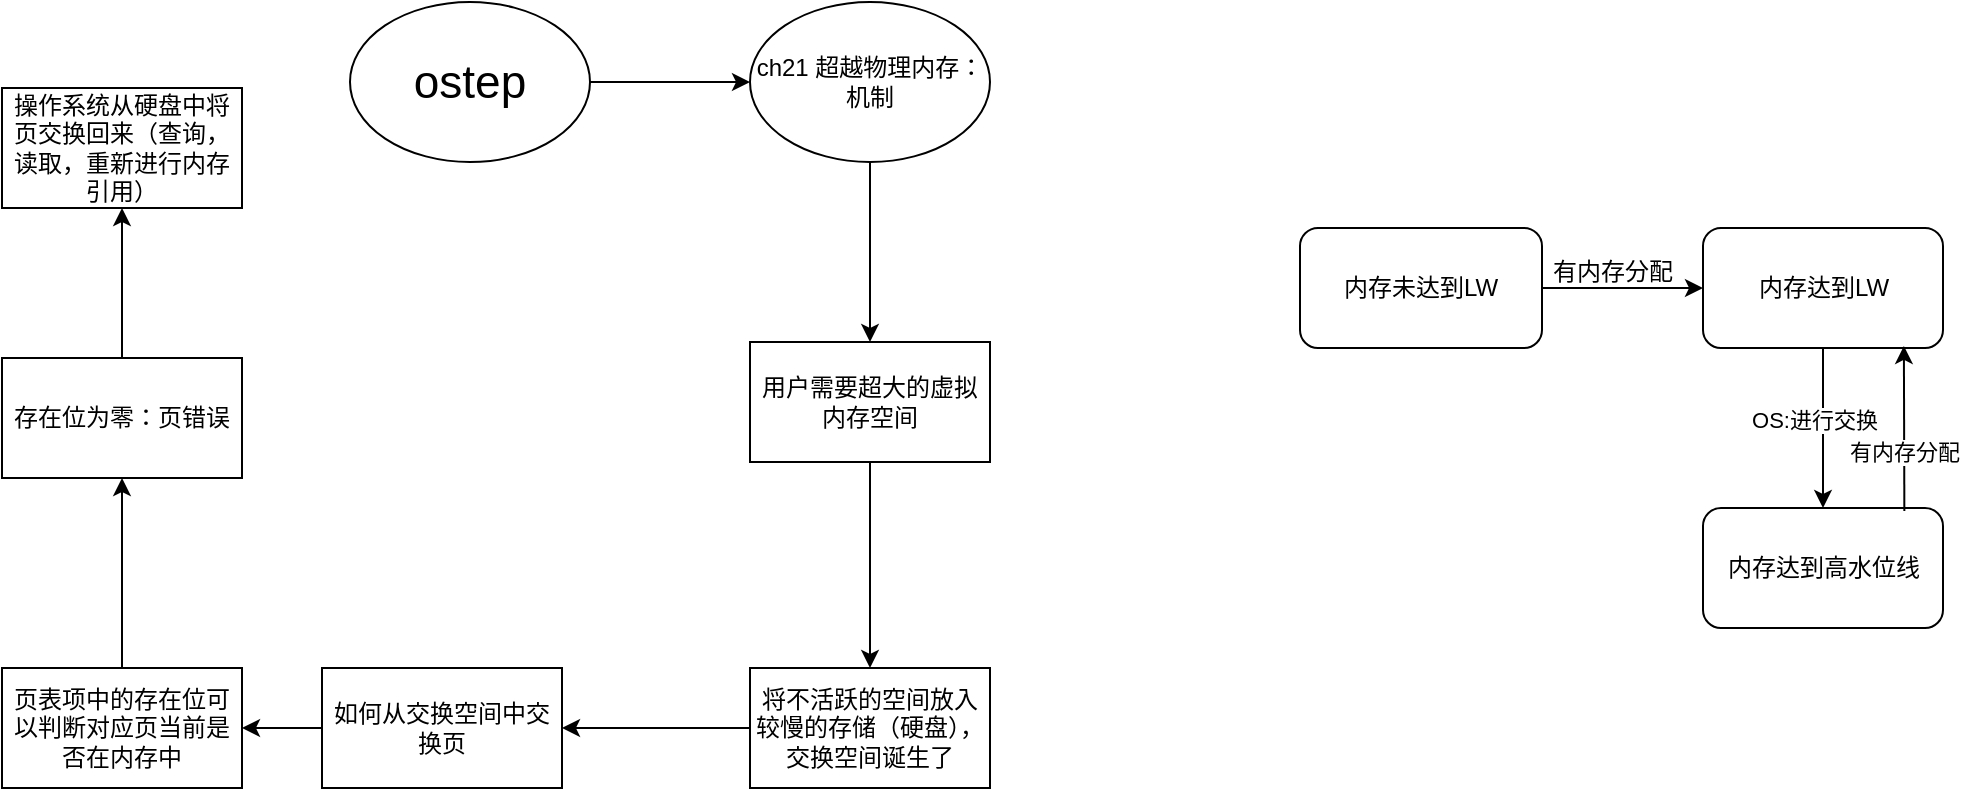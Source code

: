 <mxfile border="50" scale="3" compressed="false" locked="false" version="24.7.5">
  <diagram name="Blank" id="YmL12bMKpDGza6XwsDPr">
    <mxGraphModel dx="2437" dy="1533" grid="0" gridSize="10" guides="1" tooltips="1" connect="1" arrows="1" fold="1" page="0" pageScale="1" pageWidth="827" pageHeight="1169" background="none" math="1" shadow="0">
      <root>
        <mxCell id="X5NqExCQtvZxIxQ7pmgY-0" />
        <mxCell id="1" parent="X5NqExCQtvZxIxQ7pmgY-0" />
        <mxCell id="ypJDKsy0dtAMijzLyRpw-3" value="" style="edgeStyle=orthogonalEdgeStyle;rounded=0;orthogonalLoop=1;jettySize=auto;html=1;" edge="1" parent="1" source="ypJDKsy0dtAMijzLyRpw-1" target="ypJDKsy0dtAMijzLyRpw-2">
          <mxGeometry relative="1" as="geometry" />
        </mxCell>
        <mxCell id="ypJDKsy0dtAMijzLyRpw-1" value="ostep" style="ellipse;whiteSpace=wrap;html=1;fontSize=23;" vertex="1" parent="1">
          <mxGeometry x="-206" y="-53" width="120" height="80" as="geometry" />
        </mxCell>
        <mxCell id="ypJDKsy0dtAMijzLyRpw-5" value="" style="edgeStyle=orthogonalEdgeStyle;rounded=0;orthogonalLoop=1;jettySize=auto;html=1;" edge="1" parent="1" source="ypJDKsy0dtAMijzLyRpw-2" target="ypJDKsy0dtAMijzLyRpw-4">
          <mxGeometry relative="1" as="geometry" />
        </mxCell>
        <mxCell id="ypJDKsy0dtAMijzLyRpw-2" value="ch21 超越物理内存：机制" style="ellipse;whiteSpace=wrap;html=1;" vertex="1" parent="1">
          <mxGeometry x="-6" y="-53" width="120" height="80" as="geometry" />
        </mxCell>
        <mxCell id="ypJDKsy0dtAMijzLyRpw-7" value="" style="edgeStyle=orthogonalEdgeStyle;rounded=0;orthogonalLoop=1;jettySize=auto;html=1;" edge="1" parent="1" source="ypJDKsy0dtAMijzLyRpw-4" target="ypJDKsy0dtAMijzLyRpw-6">
          <mxGeometry relative="1" as="geometry" />
        </mxCell>
        <mxCell id="ypJDKsy0dtAMijzLyRpw-4" value="用户需要超大的虚拟内存空间" style="whiteSpace=wrap;html=1;" vertex="1" parent="1">
          <mxGeometry x="-6" y="117" width="120" height="60" as="geometry" />
        </mxCell>
        <mxCell id="ypJDKsy0dtAMijzLyRpw-9" value="" style="edgeStyle=orthogonalEdgeStyle;rounded=0;orthogonalLoop=1;jettySize=auto;html=1;" edge="1" parent="1" source="ypJDKsy0dtAMijzLyRpw-6" target="ypJDKsy0dtAMijzLyRpw-8">
          <mxGeometry relative="1" as="geometry" />
        </mxCell>
        <mxCell id="ypJDKsy0dtAMijzLyRpw-6" value="将不活跃的空间放入较慢的存储（硬盘），交换空间诞生了" style="whiteSpace=wrap;html=1;" vertex="1" parent="1">
          <mxGeometry x="-6" y="280" width="120" height="60" as="geometry" />
        </mxCell>
        <mxCell id="ypJDKsy0dtAMijzLyRpw-11" value="" style="edgeStyle=orthogonalEdgeStyle;rounded=0;orthogonalLoop=1;jettySize=auto;html=1;" edge="1" parent="1" source="ypJDKsy0dtAMijzLyRpw-8" target="ypJDKsy0dtAMijzLyRpw-10">
          <mxGeometry relative="1" as="geometry" />
        </mxCell>
        <mxCell id="ypJDKsy0dtAMijzLyRpw-8" value="如何从交换空间中交换页" style="whiteSpace=wrap;html=1;" vertex="1" parent="1">
          <mxGeometry x="-220" y="280" width="120" height="60" as="geometry" />
        </mxCell>
        <mxCell id="ypJDKsy0dtAMijzLyRpw-13" value="" style="edgeStyle=orthogonalEdgeStyle;rounded=0;orthogonalLoop=1;jettySize=auto;html=1;" edge="1" parent="1" source="ypJDKsy0dtAMijzLyRpw-10" target="ypJDKsy0dtAMijzLyRpw-12">
          <mxGeometry relative="1" as="geometry" />
        </mxCell>
        <mxCell id="ypJDKsy0dtAMijzLyRpw-10" value="页表项中的存在位可以判断对应页当前是否在内存中" style="whiteSpace=wrap;html=1;" vertex="1" parent="1">
          <mxGeometry x="-380" y="280" width="120" height="60" as="geometry" />
        </mxCell>
        <mxCell id="ypJDKsy0dtAMijzLyRpw-15" value="" style="edgeStyle=orthogonalEdgeStyle;rounded=0;orthogonalLoop=1;jettySize=auto;html=1;" edge="1" parent="1" source="ypJDKsy0dtAMijzLyRpw-12" target="ypJDKsy0dtAMijzLyRpw-14">
          <mxGeometry relative="1" as="geometry" />
        </mxCell>
        <mxCell id="ypJDKsy0dtAMijzLyRpw-12" value="存在位为零：页错误" style="whiteSpace=wrap;html=1;" vertex="1" parent="1">
          <mxGeometry x="-380" y="125" width="120" height="60" as="geometry" />
        </mxCell>
        <mxCell id="ypJDKsy0dtAMijzLyRpw-14" value="操作系统从硬盘中将页交换回来（查询，读取，重新进行内存引用）" style="whiteSpace=wrap;html=1;" vertex="1" parent="1">
          <mxGeometry x="-380" y="-10" width="120" height="60" as="geometry" />
        </mxCell>
        <mxCell id="ypJDKsy0dtAMijzLyRpw-18" value="" style="edgeStyle=orthogonalEdgeStyle;rounded=0;orthogonalLoop=1;jettySize=auto;html=1;" edge="1" parent="1" source="ypJDKsy0dtAMijzLyRpw-16" target="ypJDKsy0dtAMijzLyRpw-17">
          <mxGeometry relative="1" as="geometry" />
        </mxCell>
        <mxCell id="ypJDKsy0dtAMijzLyRpw-16" value="内存未达到LW" style="rounded=1;whiteSpace=wrap;html=1;" vertex="1" parent="1">
          <mxGeometry x="269" y="60" width="121" height="60" as="geometry" />
        </mxCell>
        <mxCell id="ypJDKsy0dtAMijzLyRpw-21" value="" style="edgeStyle=orthogonalEdgeStyle;rounded=0;orthogonalLoop=1;jettySize=auto;html=1;" edge="1" parent="1" source="ypJDKsy0dtAMijzLyRpw-17" target="ypJDKsy0dtAMijzLyRpw-20">
          <mxGeometry relative="1" as="geometry" />
        </mxCell>
        <mxCell id="ypJDKsy0dtAMijzLyRpw-22" value="OS:进行交换" style="edgeLabel;html=1;align=center;verticalAlign=middle;resizable=0;points=[];" vertex="1" connectable="0" parent="ypJDKsy0dtAMijzLyRpw-21">
          <mxGeometry x="-0.108" y="-5" relative="1" as="geometry">
            <mxPoint as="offset" />
          </mxGeometry>
        </mxCell>
        <mxCell id="ypJDKsy0dtAMijzLyRpw-17" value="内存达到LW" style="whiteSpace=wrap;html=1;rounded=1;direction=west;" vertex="1" parent="1">
          <mxGeometry x="470.5" y="60" width="120" height="60" as="geometry" />
        </mxCell>
        <mxCell id="ypJDKsy0dtAMijzLyRpw-19" value="有内存分配" style="text;html=1;align=center;verticalAlign=middle;resizable=0;points=[];autosize=1;strokeColor=none;fillColor=none;" vertex="1" parent="1">
          <mxGeometry x="386" y="69" width="78" height="26" as="geometry" />
        </mxCell>
        <mxCell id="ypJDKsy0dtAMijzLyRpw-20" value="内存达到高水位线" style="whiteSpace=wrap;html=1;rounded=1;" vertex="1" parent="1">
          <mxGeometry x="470.5" y="200" width="120" height="60" as="geometry" />
        </mxCell>
        <mxCell id="ypJDKsy0dtAMijzLyRpw-24" value="" style="endArrow=classic;html=1;rounded=0;entryX=0.163;entryY=0.017;entryDx=0;entryDy=0;entryPerimeter=0;exitX=0.839;exitY=0.026;exitDx=0;exitDy=0;exitPerimeter=0;" edge="1" parent="1" source="ypJDKsy0dtAMijzLyRpw-20" target="ypJDKsy0dtAMijzLyRpw-17">
          <mxGeometry width="50" height="50" relative="1" as="geometry">
            <mxPoint x="568" y="196" as="sourcePoint" />
            <mxPoint x="211" y="110" as="targetPoint" />
          </mxGeometry>
        </mxCell>
        <mxCell id="ypJDKsy0dtAMijzLyRpw-25" value="有内存分配" style="edgeLabel;html=1;align=center;verticalAlign=middle;resizable=0;points=[];" vertex="1" connectable="0" parent="ypJDKsy0dtAMijzLyRpw-24">
          <mxGeometry x="-0.282" relative="1" as="geometry">
            <mxPoint as="offset" />
          </mxGeometry>
        </mxCell>
      </root>
    </mxGraphModel>
  </diagram>
</mxfile>
